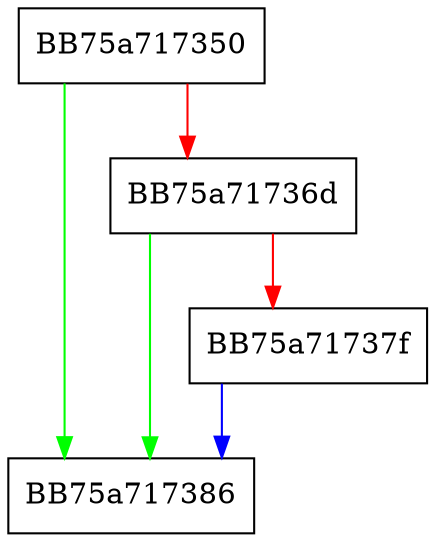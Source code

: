 digraph Seek {
  node [shape="box"];
  graph [splines=ortho];
  BB75a717350 -> BB75a717386 [color="green"];
  BB75a717350 -> BB75a71736d [color="red"];
  BB75a71736d -> BB75a717386 [color="green"];
  BB75a71736d -> BB75a71737f [color="red"];
  BB75a71737f -> BB75a717386 [color="blue"];
}